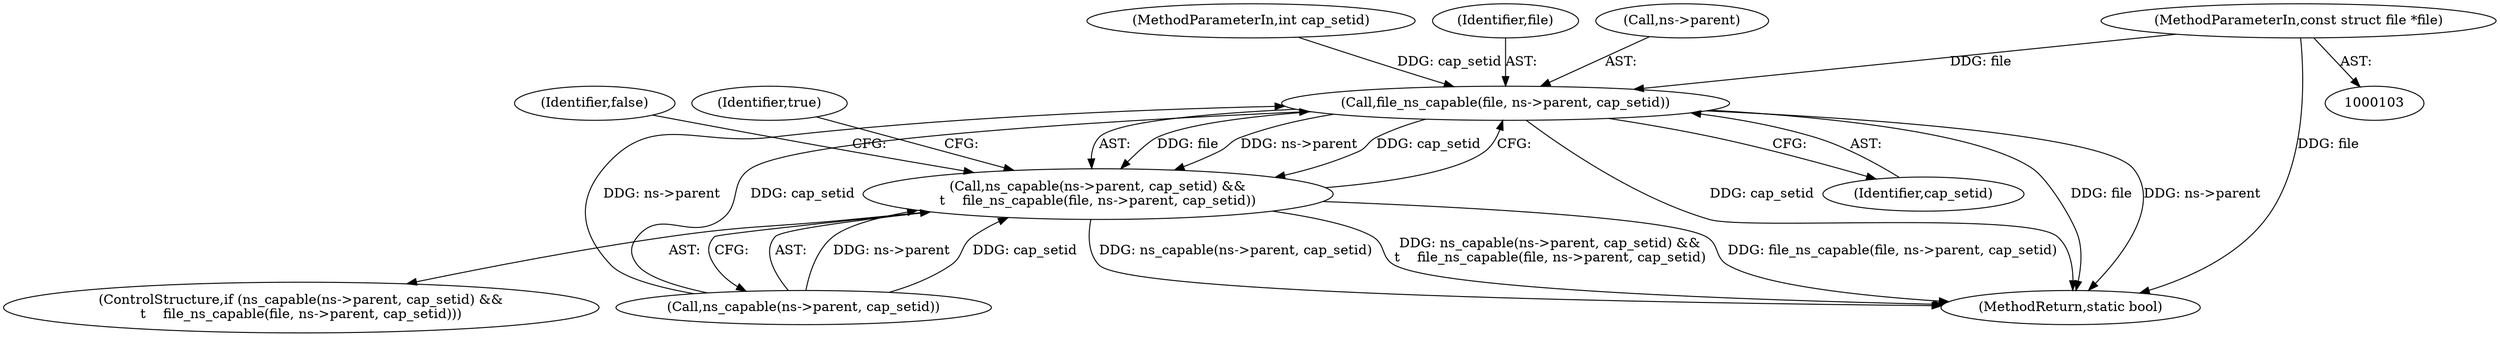 digraph "0_linux_e3211c120a85b792978bcb4be7b2886df18d27f0@pointer" {
"1000104" [label="(MethodParameterIn,const struct file *file)"];
"1000196" [label="(Call,file_ns_capable(file, ns->parent, cap_setid))"];
"1000190" [label="(Call,ns_capable(ns->parent, cap_setid) &&\n\t    file_ns_capable(file, ns->parent, cap_setid))"];
"1000205" [label="(Identifier,false)"];
"1000198" [label="(Call,ns->parent)"];
"1000201" [label="(Identifier,cap_setid)"];
"1000106" [label="(MethodParameterIn,int cap_setid)"];
"1000189" [label="(ControlStructure,if (ns_capable(ns->parent, cap_setid) &&\n\t    file_ns_capable(file, ns->parent, cap_setid)))"];
"1000203" [label="(Identifier,true)"];
"1000104" [label="(MethodParameterIn,const struct file *file)"];
"1000190" [label="(Call,ns_capable(ns->parent, cap_setid) &&\n\t    file_ns_capable(file, ns->parent, cap_setid))"];
"1000191" [label="(Call,ns_capable(ns->parent, cap_setid))"];
"1000206" [label="(MethodReturn,static bool)"];
"1000197" [label="(Identifier,file)"];
"1000196" [label="(Call,file_ns_capable(file, ns->parent, cap_setid))"];
"1000104" -> "1000103"  [label="AST: "];
"1000104" -> "1000206"  [label="DDG: file"];
"1000104" -> "1000196"  [label="DDG: file"];
"1000196" -> "1000190"  [label="AST: "];
"1000196" -> "1000201"  [label="CFG: "];
"1000197" -> "1000196"  [label="AST: "];
"1000198" -> "1000196"  [label="AST: "];
"1000201" -> "1000196"  [label="AST: "];
"1000190" -> "1000196"  [label="CFG: "];
"1000196" -> "1000206"  [label="DDG: cap_setid"];
"1000196" -> "1000206"  [label="DDG: file"];
"1000196" -> "1000206"  [label="DDG: ns->parent"];
"1000196" -> "1000190"  [label="DDG: file"];
"1000196" -> "1000190"  [label="DDG: ns->parent"];
"1000196" -> "1000190"  [label="DDG: cap_setid"];
"1000191" -> "1000196"  [label="DDG: ns->parent"];
"1000191" -> "1000196"  [label="DDG: cap_setid"];
"1000106" -> "1000196"  [label="DDG: cap_setid"];
"1000190" -> "1000189"  [label="AST: "];
"1000190" -> "1000191"  [label="CFG: "];
"1000191" -> "1000190"  [label="AST: "];
"1000203" -> "1000190"  [label="CFG: "];
"1000205" -> "1000190"  [label="CFG: "];
"1000190" -> "1000206"  [label="DDG: ns_capable(ns->parent, cap_setid)"];
"1000190" -> "1000206"  [label="DDG: ns_capable(ns->parent, cap_setid) &&\n\t    file_ns_capable(file, ns->parent, cap_setid)"];
"1000190" -> "1000206"  [label="DDG: file_ns_capable(file, ns->parent, cap_setid)"];
"1000191" -> "1000190"  [label="DDG: ns->parent"];
"1000191" -> "1000190"  [label="DDG: cap_setid"];
}
